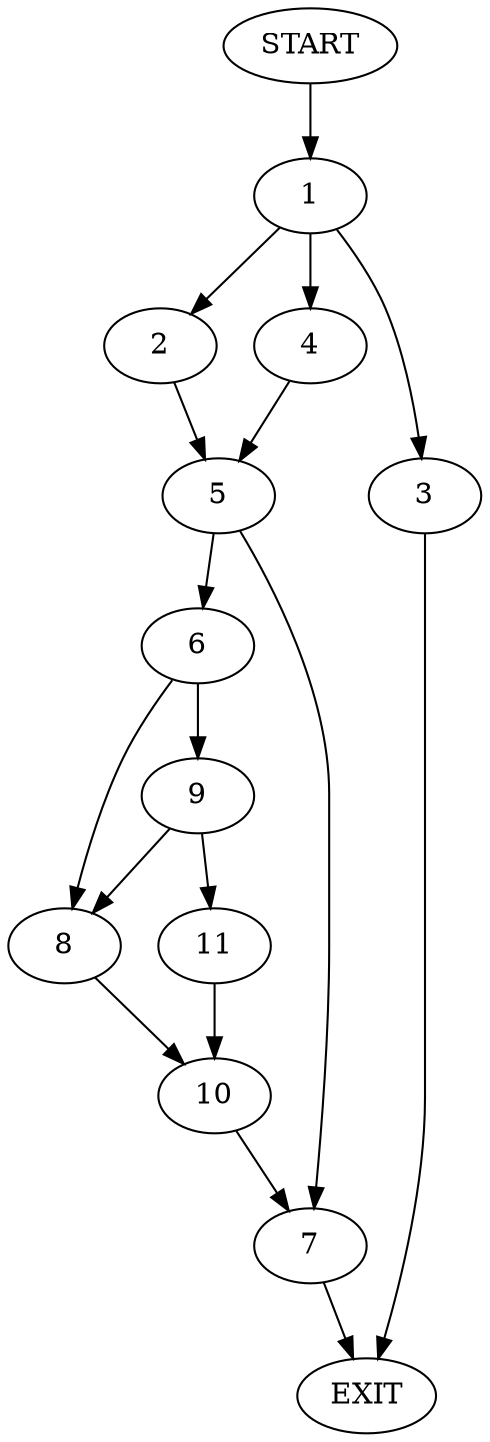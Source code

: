 digraph {
0 [label="START"];
1;
2;
3;
4;
5;
6;
7;
8;
9;
10;
11;
12 [label="EXIT"];
0 -> 1;
1 -> 2;
1 -> 3;
1 -> 4;
3 -> 12;
2 -> 5;
4 -> 5;
5 -> 6;
5 -> 7;
7 -> 12;
6 -> 8;
6 -> 9;
8 -> 10;
9 -> 8;
9 -> 11;
11 -> 10;
10 -> 7;
}